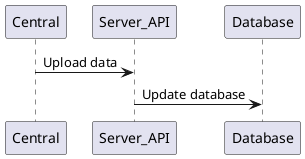 @startuml
    Central -> Server_API : Upload data
    Server_API -> Database : Update database
@enduml
